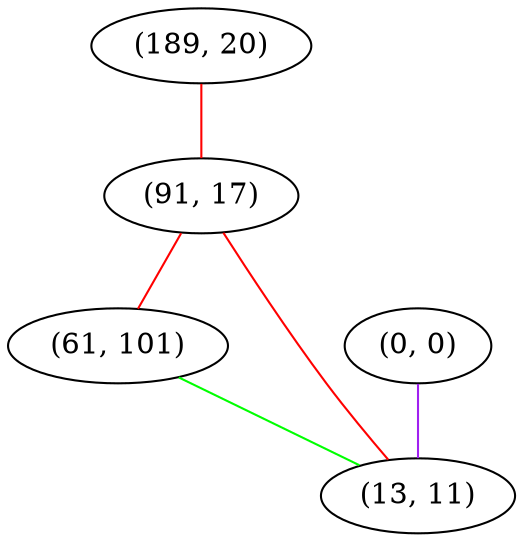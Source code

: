graph "" {
"(189, 20)";
"(91, 17)";
"(61, 101)";
"(0, 0)";
"(13, 11)";
"(189, 20)" -- "(91, 17)"  [color=red, key=0, weight=1];
"(91, 17)" -- "(61, 101)"  [color=red, key=0, weight=1];
"(91, 17)" -- "(13, 11)"  [color=red, key=0, weight=1];
"(61, 101)" -- "(13, 11)"  [color=green, key=0, weight=2];
"(0, 0)" -- "(13, 11)"  [color=purple, key=0, weight=4];
}
